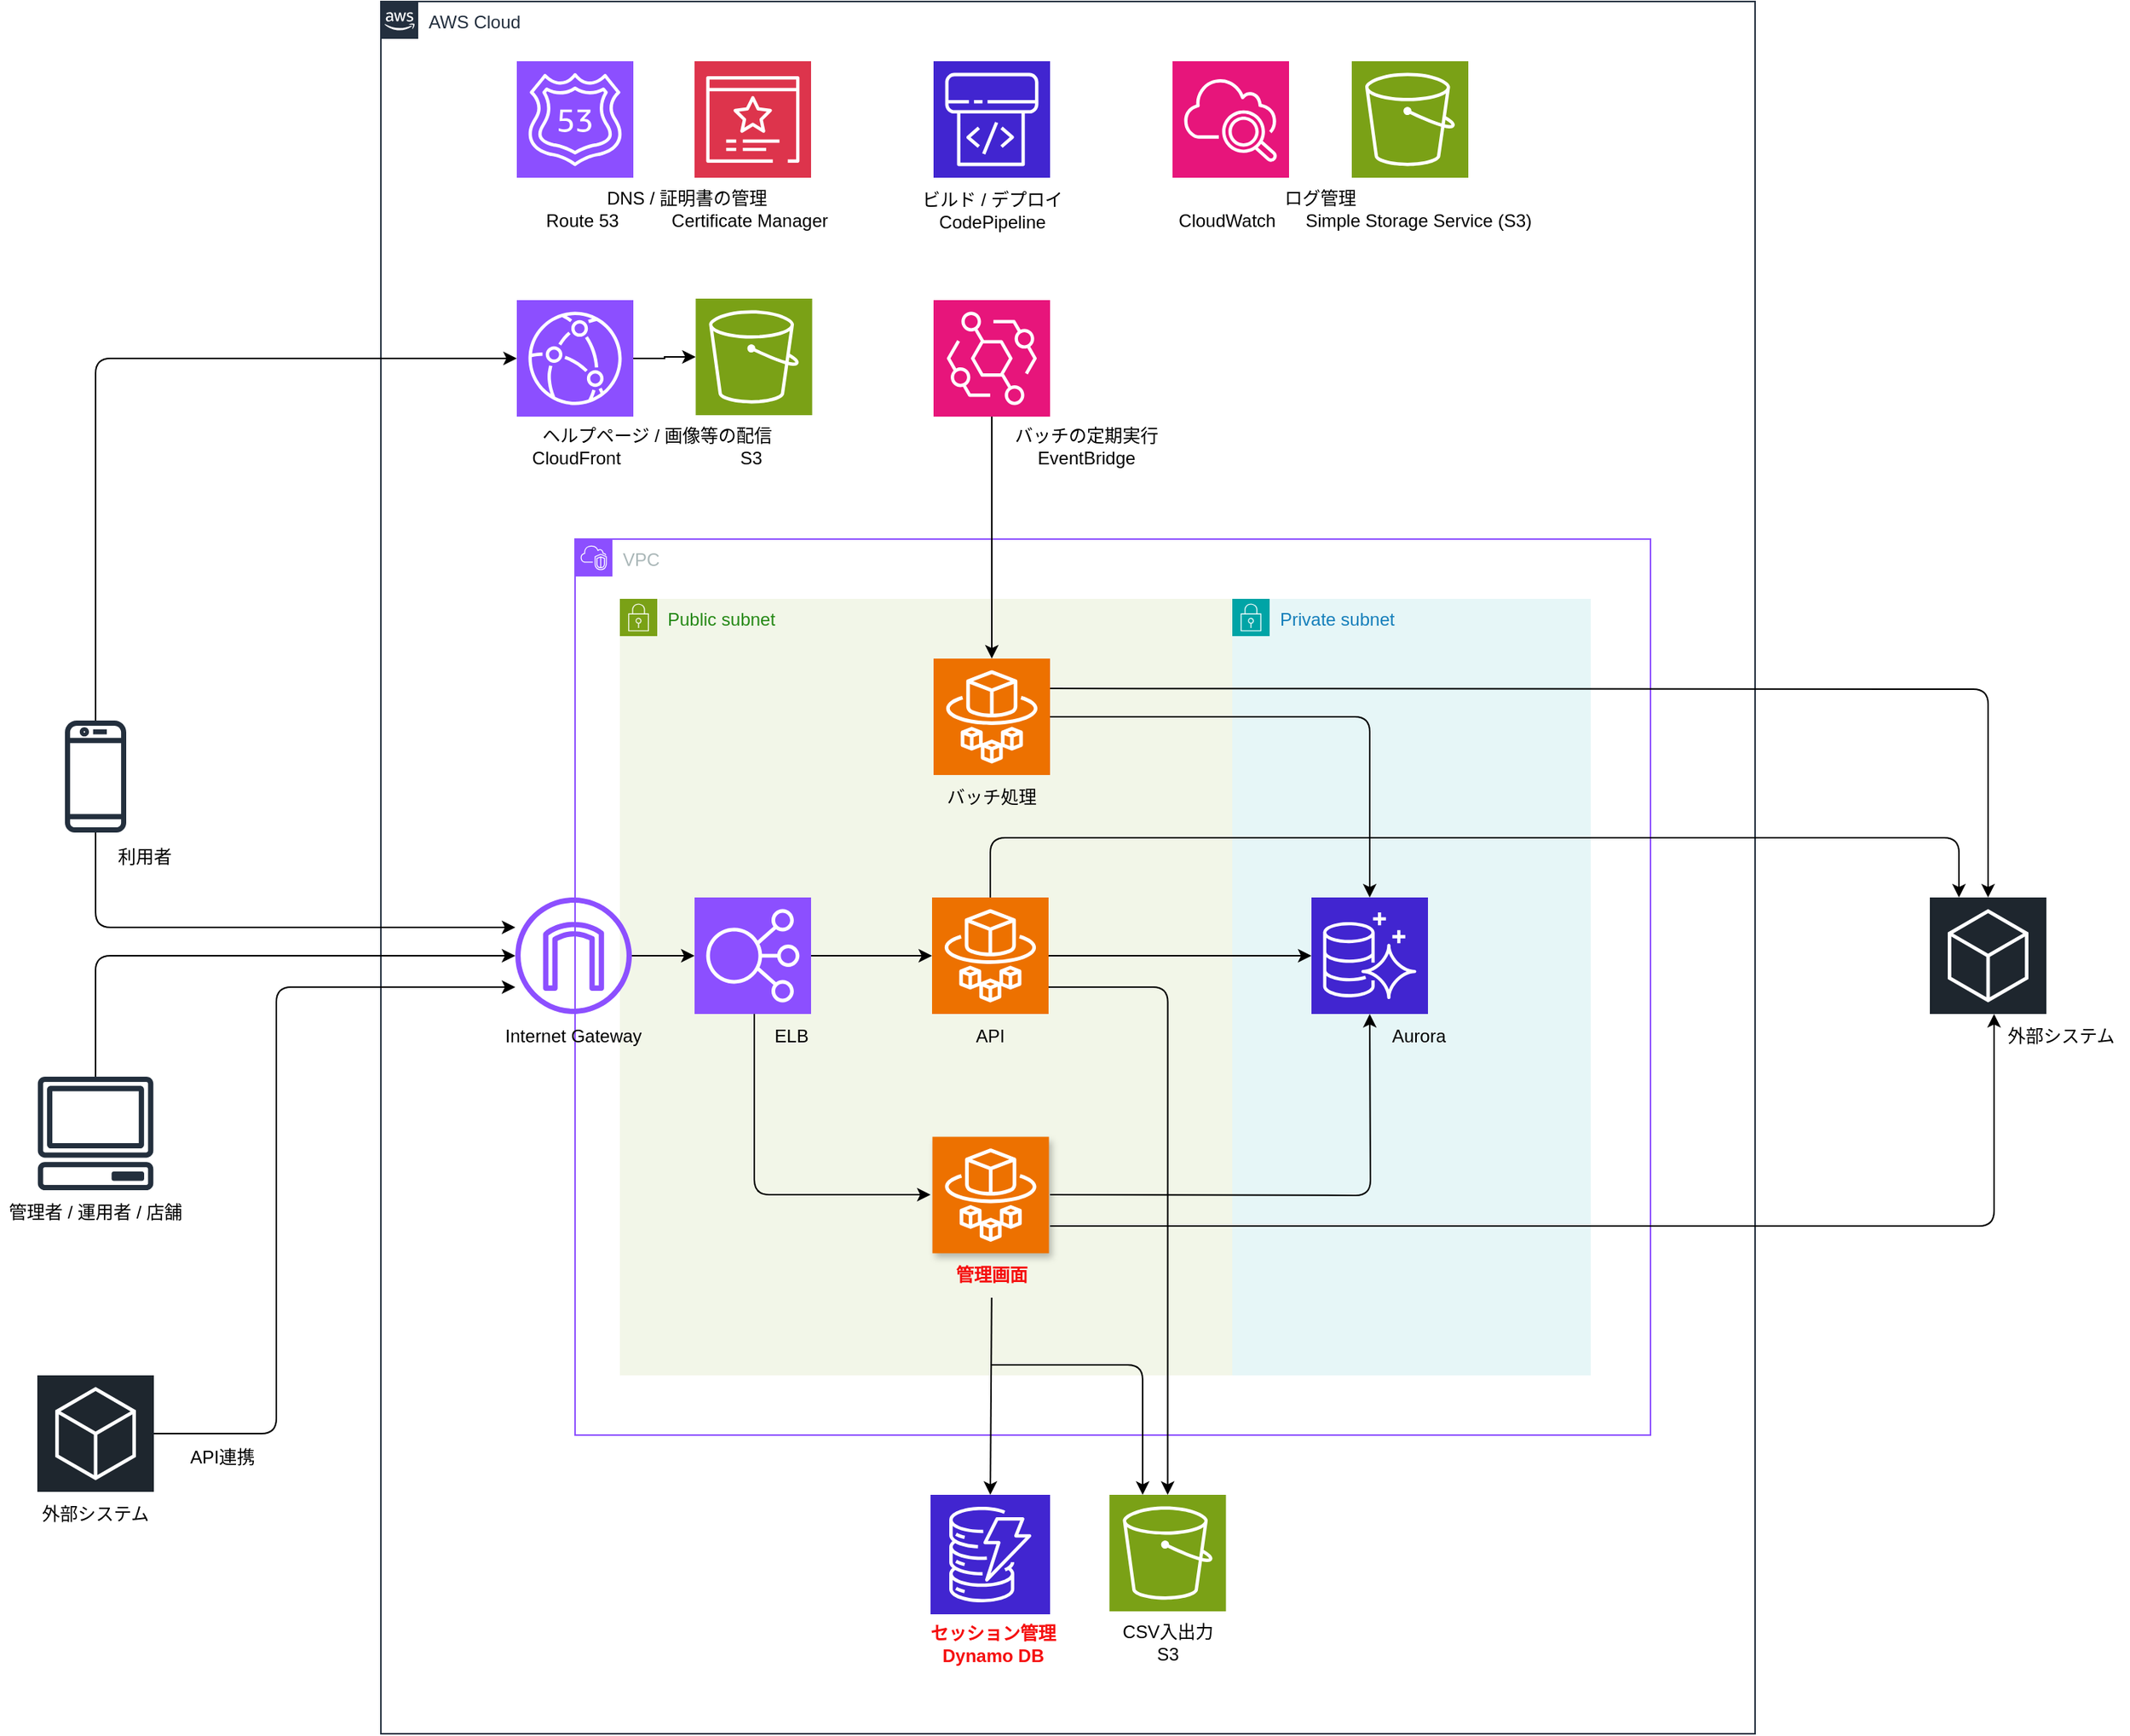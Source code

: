 <mxfile version="24.0.7" type="github">
  <diagram name="ページ1" id="Oi9slwg6Us3ZP47cyHEc">
    <mxGraphModel dx="2812" dy="2334" grid="1" gridSize="10" guides="1" tooltips="1" connect="1" arrows="1" fold="1" page="1" pageScale="1" pageWidth="827" pageHeight="1169" math="0" shadow="0">
      <root>
        <mxCell id="0" />
        <mxCell id="1" parent="0" />
        <mxCell id="jqQTEuOriUqX5UfLK2Gr-1" value="Public subnet" style="points=[[0,0],[0.25,0],[0.5,0],[0.75,0],[1,0],[1,0.25],[1,0.5],[1,0.75],[1,1],[0.75,1],[0.5,1],[0.25,1],[0,1],[0,0.75],[0,0.5],[0,0.25]];outlineConnect=0;gradientColor=none;html=1;whiteSpace=wrap;fontSize=12;fontStyle=0;container=1;pointerEvents=0;collapsible=0;recursiveResize=0;shape=mxgraph.aws4.group;grIcon=mxgraph.aws4.group_security_group;grStroke=0;strokeColor=#7AA116;fillColor=#F2F6E8;verticalAlign=top;align=left;spacingLeft=30;fontColor=#248814;dashed=0;" vertex="1" parent="1">
          <mxGeometry x="-50" y="200" width="446" height="520" as="geometry" />
        </mxCell>
        <mxCell id="jqQTEuOriUqX5UfLK2Gr-7" value="" style="sketch=0;points=[[0,0,0],[0.25,0,0],[0.5,0,0],[0.75,0,0],[1,0,0],[0,1,0],[0.25,1,0],[0.5,1,0],[0.75,1,0],[1,1,0],[0,0.25,0],[0,0.5,0],[0,0.75,0],[1,0.25,0],[1,0.5,0],[1,0.75,0]];outlineConnect=0;fontColor=#232F3E;fillColor=#ED7100;strokeColor=#ffffff;dashed=0;verticalLabelPosition=bottom;verticalAlign=top;align=center;html=1;fontSize=12;fontStyle=0;aspect=fixed;shape=mxgraph.aws4.resourceIcon;resIcon=mxgraph.aws4.fargate;" vertex="1" parent="jqQTEuOriUqX5UfLK2Gr-1">
          <mxGeometry x="210" y="40" width="78" height="78" as="geometry" />
        </mxCell>
        <mxCell id="jqQTEuOriUqX5UfLK2Gr-8" value="" style="sketch=0;points=[[0,0,0],[0.25,0,0],[0.5,0,0],[0.75,0,0],[1,0,0],[0,1,0],[0.25,1,0],[0.5,1,0],[0.75,1,0],[1,1,0],[0,0.25,0],[0,0.5,0],[0,0.75,0],[1,0.25,0],[1,0.5,0],[1,0.75,0]];outlineConnect=0;fontColor=#232F3E;fillColor=#ED7100;strokeColor=#ffffff;dashed=0;verticalLabelPosition=bottom;verticalAlign=top;align=center;html=1;fontSize=12;fontStyle=0;aspect=fixed;shape=mxgraph.aws4.resourceIcon;resIcon=mxgraph.aws4.fargate;" vertex="1" parent="jqQTEuOriUqX5UfLK2Gr-1">
          <mxGeometry x="209" y="200" width="78" height="78" as="geometry" />
        </mxCell>
        <mxCell id="jqQTEuOriUqX5UfLK2Gr-9" value="" style="sketch=0;points=[[0,0,0],[0.25,0,0],[0.5,0,0],[0.75,0,0],[1,0,0],[0,1,0],[0.25,1,0],[0.5,1,0],[0.75,1,0],[1,1,0],[0,0.25,0],[0,0.5,0],[0,0.75,0],[1,0.25,0],[1,0.5,0],[1,0.75,0]];outlineConnect=0;fontColor=#232F3E;fillColor=#ED7100;strokeColor=#ffffff;dashed=0;verticalLabelPosition=bottom;verticalAlign=top;align=center;html=1;fontSize=12;fontStyle=0;aspect=fixed;shape=mxgraph.aws4.resourceIcon;resIcon=mxgraph.aws4.fargate;shadow=1;perimeterSpacing=1;strokeWidth=0;" vertex="1" parent="jqQTEuOriUqX5UfLK2Gr-1">
          <mxGeometry x="209" y="360" width="78" height="78" as="geometry" />
        </mxCell>
        <mxCell id="jqQTEuOriUqX5UfLK2Gr-10" value="バッチ処理" style="text;strokeColor=none;align=center;fillColor=none;html=1;verticalAlign=middle;whiteSpace=wrap;rounded=0;" vertex="1" parent="jqQTEuOriUqX5UfLK2Gr-1">
          <mxGeometry x="204" y="118" width="90" height="30" as="geometry" />
        </mxCell>
        <mxCell id="jqQTEuOriUqX5UfLK2Gr-11" value="API" style="text;strokeColor=none;align=center;fillColor=none;html=1;verticalAlign=middle;whiteSpace=wrap;rounded=0;" vertex="1" parent="jqQTEuOriUqX5UfLK2Gr-1">
          <mxGeometry x="203" y="278" width="90" height="30" as="geometry" />
        </mxCell>
        <mxCell id="jqQTEuOriUqX5UfLK2Gr-96" value="" style="edgeStyle=orthogonalEdgeStyle;rounded=0;orthogonalLoop=1;jettySize=auto;html=1;entryX=0;entryY=0.5;entryDx=0;entryDy=0;entryPerimeter=0;" edge="1" parent="jqQTEuOriUqX5UfLK2Gr-1" source="jqQTEuOriUqX5UfLK2Gr-34" target="jqQTEuOriUqX5UfLK2Gr-8">
          <mxGeometry relative="1" as="geometry" />
        </mxCell>
        <mxCell id="jqQTEuOriUqX5UfLK2Gr-109" value="" style="edgeStyle=orthogonalEdgeStyle;rounded=1;orthogonalLoop=1;jettySize=auto;html=1;entryX=0;entryY=0.5;entryDx=0;entryDy=0;entryPerimeter=0;curved=0;" edge="1" parent="jqQTEuOriUqX5UfLK2Gr-1" source="jqQTEuOriUqX5UfLK2Gr-34" target="jqQTEuOriUqX5UfLK2Gr-9">
          <mxGeometry relative="1" as="geometry">
            <mxPoint x="89" y="367" as="targetPoint" />
            <Array as="points">
              <mxPoint x="90" y="399" />
            </Array>
          </mxGeometry>
        </mxCell>
        <mxCell id="jqQTEuOriUqX5UfLK2Gr-34" value="" style="sketch=0;points=[[0,0,0],[0.25,0,0],[0.5,0,0],[0.75,0,0],[1,0,0],[0,1,0],[0.25,1,0],[0.5,1,0],[0.75,1,0],[1,1,0],[0,0.25,0],[0,0.5,0],[0,0.75,0],[1,0.25,0],[1,0.5,0],[1,0.75,0]];outlineConnect=0;fontColor=#232F3E;fillColor=#8C4FFF;strokeColor=#ffffff;dashed=0;verticalLabelPosition=bottom;verticalAlign=top;align=center;html=1;fontSize=12;fontStyle=0;aspect=fixed;shape=mxgraph.aws4.resourceIcon;resIcon=mxgraph.aws4.elastic_load_balancing;" vertex="1" parent="jqQTEuOriUqX5UfLK2Gr-1">
          <mxGeometry x="50" y="200" width="78" height="78" as="geometry" />
        </mxCell>
        <mxCell id="jqQTEuOriUqX5UfLK2Gr-6" value="Private subnet" style="points=[[0,0],[0.25,0],[0.5,0],[0.75,0],[1,0],[1,0.25],[1,0.5],[1,0.75],[1,1],[0.75,1],[0.5,1],[0.25,1],[0,1],[0,0.75],[0,0.5],[0,0.25]];outlineConnect=0;gradientColor=none;html=1;whiteSpace=wrap;fontSize=12;fontStyle=0;container=1;pointerEvents=0;collapsible=0;recursiveResize=0;shape=mxgraph.aws4.group;grIcon=mxgraph.aws4.group_security_group;grStroke=0;strokeColor=#00A4A6;fillColor=#E6F6F7;verticalAlign=top;align=left;spacingLeft=30;fontColor=#147EBA;dashed=0;" vertex="1" parent="1">
          <mxGeometry x="360" y="200" width="240" height="520" as="geometry" />
        </mxCell>
        <mxCell id="jqQTEuOriUqX5UfLK2Gr-13" value="" style="sketch=0;points=[[0,0,0],[0.25,0,0],[0.5,0,0],[0.75,0,0],[1,0,0],[0,1,0],[0.25,1,0],[0.5,1,0],[0.75,1,0],[1,1,0],[0,0.25,0],[0,0.5,0],[0,0.75,0],[1,0.25,0],[1,0.5,0],[1,0.75,0]];outlineConnect=0;fontColor=#232F3E;fillColor=#4125D0;strokeColor=#ffffff;dashed=0;verticalLabelPosition=bottom;verticalAlign=top;align=center;html=1;fontSize=12;fontStyle=0;aspect=fixed;shape=mxgraph.aws4.resourceIcon;resIcon=mxgraph.aws4.aurora;" vertex="1" parent="jqQTEuOriUqX5UfLK2Gr-6">
          <mxGeometry x="53" y="200" width="78" height="78" as="geometry" />
        </mxCell>
        <mxCell id="jqQTEuOriUqX5UfLK2Gr-18" value="&lt;div&gt;セッション管理&lt;/div&gt;Dynamo DB" style="text;strokeColor=none;align=center;fillColor=none;html=1;verticalAlign=middle;whiteSpace=wrap;rounded=0;fontColor=#f50f0f;fontStyle=1" vertex="1" parent="1">
          <mxGeometry x="155" y="885" width="90" height="30" as="geometry" />
        </mxCell>
        <mxCell id="jqQTEuOriUqX5UfLK2Gr-19" value="" style="sketch=0;points=[[0,0,0],[0.25,0,0],[0.5,0,0],[0.75,0,0],[1,0,0],[0,1,0],[0.25,1,0],[0.5,1,0],[0.75,1,0],[1,1,0],[0,0.25,0],[0,0.5,0],[0,0.75,0],[1,0.25,0],[1,0.5,0],[1,0.75,0]];outlineConnect=0;fontColor=#232F3E;fillColor=#4125d0;strokeColor=#ffffff;dashed=0;verticalLabelPosition=bottom;verticalAlign=top;align=center;html=1;fontSize=12;fontStyle=0;aspect=fixed;shape=mxgraph.aws4.resourceIcon;resIcon=mxgraph.aws4.codepipeline;" vertex="1" parent="1">
          <mxGeometry x="160" y="-160" width="78" height="78" as="geometry" />
        </mxCell>
        <mxCell id="jqQTEuOriUqX5UfLK2Gr-28" value="" style="sketch=0;points=[[0,0,0],[0.25,0,0],[0.5,0,0],[0.75,0,0],[1,0,0],[0,1,0],[0.25,1,0],[0.5,1,0],[0.75,1,0],[1,1,0],[0,0.25,0],[0,0.5,0],[0,0.75,0],[1,0.25,0],[1,0.5,0],[1,0.75,0]];points=[[0,0,0],[0.25,0,0],[0.5,0,0],[0.75,0,0],[1,0,0],[0,1,0],[0.25,1,0],[0.5,1,0],[0.75,1,0],[1,1,0],[0,0.25,0],[0,0.5,0],[0,0.75,0],[1,0.25,0],[1,0.5,0],[1,0.75,0]];outlineConnect=0;fontColor=#232F3E;fillColor=#E7157B;strokeColor=#ffffff;dashed=0;verticalLabelPosition=bottom;verticalAlign=top;align=center;html=1;fontSize=12;fontStyle=0;aspect=fixed;shape=mxgraph.aws4.resourceIcon;resIcon=mxgraph.aws4.cloudwatch_2;" vertex="1" parent="1">
          <mxGeometry x="320" y="-160" width="78" height="78" as="geometry" />
        </mxCell>
        <mxCell id="jqQTEuOriUqX5UfLK2Gr-29" value="ログ管理&amp;nbsp; &amp;nbsp; &amp;nbsp; &amp;nbsp; &amp;nbsp; &amp;nbsp; &amp;nbsp; &amp;nbsp; &amp;nbsp;&amp;nbsp;&lt;div&gt;CloudWatch&amp;nbsp; &amp;nbsp; &amp;nbsp;&amp;nbsp;&lt;span style=&quot;background-color: initial;&quot;&gt;Simple Storage Service (S3)&amp;nbsp; &amp;nbsp;&amp;nbsp;&lt;/span&gt;&lt;/div&gt;" style="text;strokeColor=none;align=center;fillColor=none;html=1;verticalAlign=middle;whiteSpace=wrap;rounded=0;" vertex="1" parent="1">
          <mxGeometry x="296.5" y="-76" width="303.5" height="30" as="geometry" />
        </mxCell>
        <mxCell id="jqQTEuOriUqX5UfLK2Gr-77" value="" style="edgeStyle=orthogonalEdgeStyle;rounded=0;orthogonalLoop=1;jettySize=auto;html=1;" edge="1" parent="1" source="jqQTEuOriUqX5UfLK2Gr-30" target="jqQTEuOriUqX5UfLK2Gr-49">
          <mxGeometry relative="1" as="geometry" />
        </mxCell>
        <mxCell id="jqQTEuOriUqX5UfLK2Gr-30" value="" style="sketch=0;points=[[0,0,0],[0.25,0,0],[0.5,0,0],[0.75,0,0],[1,0,0],[0,1,0],[0.25,1,0],[0.5,1,0],[0.75,1,0],[1,1,0],[0,0.25,0],[0,0.5,0],[0,0.75,0],[1,0.25,0],[1,0.5,0],[1,0.75,0]];outlineConnect=0;fontColor=#232F3E;fillColor=#8C4FFF;strokeColor=#ffffff;dashed=0;verticalLabelPosition=bottom;verticalAlign=top;align=center;html=1;fontSize=12;fontStyle=0;aspect=fixed;shape=mxgraph.aws4.resourceIcon;resIcon=mxgraph.aws4.cloudfront;" vertex="1" parent="1">
          <mxGeometry x="-119" width="78" height="78" as="geometry" />
        </mxCell>
        <mxCell id="jqQTEuOriUqX5UfLK2Gr-31" value="ヘルプページ / 画像等の配信&lt;div&gt;CloudFront&amp;nbsp; &amp;nbsp; &amp;nbsp; &amp;nbsp; &amp;nbsp; &amp;nbsp; &amp;nbsp; &amp;nbsp; &amp;nbsp; &amp;nbsp; &amp;nbsp; &amp;nbsp; S3&amp;nbsp; &amp;nbsp;&amp;nbsp;&lt;/div&gt;" style="text;strokeColor=none;align=center;fillColor=none;html=1;verticalAlign=middle;whiteSpace=wrap;rounded=0;" vertex="1" parent="1">
          <mxGeometry x="-110" y="83" width="170" height="30" as="geometry" />
        </mxCell>
        <mxCell id="jqQTEuOriUqX5UfLK2Gr-32" value="" style="sketch=0;points=[[0,0,0],[0.25,0,0],[0.5,0,0],[0.75,0,0],[1,0,0],[0,1,0],[0.25,1,0],[0.5,1,0],[0.75,1,0],[1,1,0],[0,0.25,0],[0,0.5,0],[0,0.75,0],[1,0.25,0],[1,0.5,0],[1,0.75,0]];outlineConnect=0;fontColor=#232F3E;fillColor=#8C4FFF;strokeColor=#ffffff;dashed=0;verticalLabelPosition=bottom;verticalAlign=top;align=center;html=1;fontSize=12;fontStyle=0;aspect=fixed;shape=mxgraph.aws4.resourceIcon;resIcon=mxgraph.aws4.route_53;" vertex="1" parent="1">
          <mxGeometry x="-119" y="-160" width="78" height="78" as="geometry" />
        </mxCell>
        <mxCell id="jqQTEuOriUqX5UfLK2Gr-47" value="" style="sketch=0;points=[[0,0,0],[0.25,0,0],[0.5,0,0],[0.75,0,0],[1,0,0],[0,1,0],[0.25,1,0],[0.5,1,0],[0.75,1,0],[1,1,0],[0,0.25,0],[0,0.5,0],[0,0.75,0],[1,0.25,0],[1,0.5,0],[1,0.75,0]];outlineConnect=0;fontColor=#232F3E;fillColor=#7AA116;strokeColor=#ffffff;dashed=0;verticalLabelPosition=bottom;verticalAlign=top;align=center;html=1;fontSize=12;fontStyle=0;aspect=fixed;shape=mxgraph.aws4.resourceIcon;resIcon=mxgraph.aws4.s3;" vertex="1" parent="1">
          <mxGeometry x="440" y="-160" width="78" height="78" as="geometry" />
        </mxCell>
        <mxCell id="jqQTEuOriUqX5UfLK2Gr-49" value="" style="sketch=0;points=[[0,0,0],[0.25,0,0],[0.5,0,0],[0.75,0,0],[1,0,0],[0,1,0],[0.25,1,0],[0.5,1,0],[0.75,1,0],[1,1,0],[0,0.25,0],[0,0.5,0],[0,0.75,0],[1,0.25,0],[1,0.5,0],[1,0.75,0]];outlineConnect=0;fontColor=#232F3E;fillColor=#7AA116;strokeColor=#ffffff;dashed=0;verticalLabelPosition=bottom;verticalAlign=top;align=center;html=1;fontSize=12;fontStyle=0;aspect=fixed;shape=mxgraph.aws4.resourceIcon;resIcon=mxgraph.aws4.s3;" vertex="1" parent="1">
          <mxGeometry x="0.75" y="-1" width="78" height="78" as="geometry" />
        </mxCell>
        <mxCell id="jqQTEuOriUqX5UfLK2Gr-51" value="" style="sketch=0;points=[[0,0,0],[0.25,0,0],[0.5,0,0],[0.75,0,0],[1,0,0],[0,1,0],[0.25,1,0],[0.5,1,0],[0.75,1,0],[1,1,0],[0,0.25,0],[0,0.5,0],[0,0.75,0],[1,0.25,0],[1,0.5,0],[1,0.75,0]];outlineConnect=0;fontColor=#232F3E;fillColor=#7AA116;strokeColor=#ffffff;dashed=0;verticalLabelPosition=bottom;verticalAlign=top;align=center;html=1;fontSize=12;fontStyle=0;aspect=fixed;shape=mxgraph.aws4.resourceIcon;resIcon=mxgraph.aws4.s3;" vertex="1" parent="1">
          <mxGeometry x="277.75" y="800" width="78" height="78" as="geometry" />
        </mxCell>
        <mxCell id="jqQTEuOriUqX5UfLK2Gr-52" value="CSV入出力&lt;div&gt;S3&lt;/div&gt;" style="text;strokeColor=none;align=center;fillColor=none;html=1;verticalAlign=middle;whiteSpace=wrap;rounded=0;" vertex="1" parent="1">
          <mxGeometry x="220" y="884" width="193.5" height="30" as="geometry" />
        </mxCell>
        <mxCell id="jqQTEuOriUqX5UfLK2Gr-55" value="VPC" style="points=[[0,0],[0.25,0],[0.5,0],[0.75,0],[1,0],[1,0.25],[1,0.5],[1,0.75],[1,1],[0.75,1],[0.5,1],[0.25,1],[0,1],[0,0.75],[0,0.5],[0,0.25]];outlineConnect=0;gradientColor=none;html=1;whiteSpace=wrap;fontSize=12;fontStyle=0;container=1;pointerEvents=0;collapsible=0;recursiveResize=0;shape=mxgraph.aws4.group;grIcon=mxgraph.aws4.group_vpc2;strokeColor=#8C4FFF;fillColor=none;verticalAlign=top;align=left;spacingLeft=30;fontColor=#AAB7B8;dashed=0;" vertex="1" parent="1">
          <mxGeometry x="-80" y="160" width="720" height="600" as="geometry" />
        </mxCell>
        <mxCell id="jqQTEuOriUqX5UfLK2Gr-56" value="AWS Cloud" style="points=[[0,0],[0.25,0],[0.5,0],[0.75,0],[1,0],[1,0.25],[1,0.5],[1,0.75],[1,1],[0.75,1],[0.5,1],[0.25,1],[0,1],[0,0.75],[0,0.5],[0,0.25]];outlineConnect=0;gradientColor=none;html=1;whiteSpace=wrap;fontSize=12;fontStyle=0;container=1;pointerEvents=0;collapsible=0;recursiveResize=0;shape=mxgraph.aws4.group;grIcon=mxgraph.aws4.group_aws_cloud_alt;strokeColor=#232F3E;fillColor=none;verticalAlign=top;align=left;spacingLeft=30;fontColor=#232F3E;dashed=0;" vertex="1" parent="1">
          <mxGeometry x="-210" y="-200" width="920" height="1160" as="geometry" />
        </mxCell>
        <mxCell id="jqQTEuOriUqX5UfLK2Gr-61" value="" style="sketch=0;points=[[0,0,0],[0.25,0,0],[0.5,0,0],[0.75,0,0],[1,0,0],[0,1,0],[0.25,1,0],[0.5,1,0],[0.75,1,0],[1,1,0],[0,0.25,0],[0,0.5,0],[0,0.75,0],[1,0.25,0],[1,0.5,0],[1,0.75,0]];outlineConnect=0;fontColor=#232F3E;fillColor=#E7157B;strokeColor=#ffffff;dashed=0;verticalLabelPosition=bottom;verticalAlign=top;align=center;html=1;fontSize=12;fontStyle=0;aspect=fixed;shape=mxgraph.aws4.resourceIcon;resIcon=mxgraph.aws4.eventbridge;" vertex="1" parent="jqQTEuOriUqX5UfLK2Gr-56">
          <mxGeometry x="370" y="200" width="78" height="78" as="geometry" />
        </mxCell>
        <mxCell id="jqQTEuOriUqX5UfLK2Gr-63" value="バッチの定期実行&lt;div&gt;EventBridge&lt;/div&gt;" style="text;strokeColor=none;align=center;fillColor=none;html=1;verticalAlign=middle;whiteSpace=wrap;rounded=0;" vertex="1" parent="jqQTEuOriUqX5UfLK2Gr-56">
          <mxGeometry x="410" y="283" width="125" height="30" as="geometry" />
        </mxCell>
        <mxCell id="jqQTEuOriUqX5UfLK2Gr-64" value="" style="sketch=0;outlineConnect=0;fontColor=#232F3E;gradientColor=none;fillColor=#8C4FFF;strokeColor=none;dashed=0;verticalLabelPosition=bottom;verticalAlign=top;align=center;html=1;fontSize=12;fontStyle=0;aspect=fixed;pointerEvents=1;shape=mxgraph.aws4.internet_gateway;" vertex="1" parent="jqQTEuOriUqX5UfLK2Gr-56">
          <mxGeometry x="90" y="600" width="78" height="78" as="geometry" />
        </mxCell>
        <mxCell id="jqQTEuOriUqX5UfLK2Gr-65" value="Internet Gateway" style="text;strokeColor=none;align=center;fillColor=none;html=1;verticalAlign=middle;whiteSpace=wrap;rounded=0;" vertex="1" parent="jqQTEuOriUqX5UfLK2Gr-56">
          <mxGeometry x="69" y="678" width="120" height="30" as="geometry" />
        </mxCell>
        <mxCell id="jqQTEuOriUqX5UfLK2Gr-71" value="" style="sketch=0;points=[[0,0,0],[0.25,0,0],[0.5,0,0],[0.75,0,0],[1,0,0],[0,1,0],[0.25,1,0],[0.5,1,0],[0.75,1,0],[1,1,0],[0,0.25,0],[0,0.5,0],[0,0.75,0],[1,0.25,0],[1,0.5,0],[1,0.75,0]];outlineConnect=0;fontColor=#232F3E;fillColor=#DD344C;strokeColor=#ffffff;dashed=0;verticalLabelPosition=bottom;verticalAlign=top;align=center;html=1;fontSize=12;fontStyle=0;aspect=fixed;shape=mxgraph.aws4.resourceIcon;resIcon=mxgraph.aws4.certificate_manager_3;" vertex="1" parent="jqQTEuOriUqX5UfLK2Gr-56">
          <mxGeometry x="210" y="40" width="78" height="78" as="geometry" />
        </mxCell>
        <mxCell id="jqQTEuOriUqX5UfLK2Gr-33" value="DNS / 証明書の管理&lt;div&gt;Route 53　&amp;nbsp; &amp;nbsp; &amp;nbsp; &amp;nbsp;Certificate Manager&lt;/div&gt;" style="text;strokeColor=none;align=center;fillColor=none;html=1;verticalAlign=middle;whiteSpace=wrap;rounded=0;" vertex="1" parent="jqQTEuOriUqX5UfLK2Gr-56">
          <mxGeometry x="100" y="124" width="210" height="30" as="geometry" />
        </mxCell>
        <mxCell id="jqQTEuOriUqX5UfLK2Gr-27" value="ビルド / デプロイ&lt;div&gt;CodePipeline&lt;/div&gt;" style="text;strokeColor=none;align=center;fillColor=none;html=1;verticalAlign=middle;whiteSpace=wrap;rounded=0;" vertex="1" parent="jqQTEuOriUqX5UfLK2Gr-56">
          <mxGeometry x="346.5" y="125" width="125" height="30" as="geometry" />
        </mxCell>
        <mxCell id="jqQTEuOriUqX5UfLK2Gr-46" value="ELB" style="text;strokeColor=none;align=center;fillColor=none;html=1;verticalAlign=middle;whiteSpace=wrap;rounded=0;" vertex="1" parent="jqQTEuOriUqX5UfLK2Gr-56">
          <mxGeometry x="230" y="678" width="90" height="30" as="geometry" />
        </mxCell>
        <mxCell id="jqQTEuOriUqX5UfLK2Gr-16" value="Aurora" style="text;strokeColor=none;align=center;fillColor=none;html=1;verticalAlign=middle;whiteSpace=wrap;rounded=0;" vertex="1" parent="jqQTEuOriUqX5UfLK2Gr-56">
          <mxGeometry x="650" y="678" width="90" height="30" as="geometry" />
        </mxCell>
        <mxCell id="jqQTEuOriUqX5UfLK2Gr-112" value="" style="edgeStyle=orthogonalEdgeStyle;rounded=1;orthogonalLoop=1;jettySize=auto;html=1;entryX=0.5;entryY=1;entryDx=0;entryDy=0;entryPerimeter=0;curved=0;" edge="1" parent="jqQTEuOriUqX5UfLK2Gr-56">
          <mxGeometry relative="1" as="geometry">
            <mxPoint x="448" y="799" as="sourcePoint" />
            <mxPoint x="662" y="678" as="targetPoint" />
          </mxGeometry>
        </mxCell>
        <mxCell id="jqQTEuOriUqX5UfLK2Gr-12" value="管理画面" style="text;strokeColor=none;align=center;fillColor=none;html=1;verticalAlign=middle;whiteSpace=wrap;rounded=0;fontColor=#f50f0f;fontStyle=1" vertex="1" parent="jqQTEuOriUqX5UfLK2Gr-56">
          <mxGeometry x="364" y="838" width="90" height="30" as="geometry" />
        </mxCell>
        <mxCell id="jqQTEuOriUqX5UfLK2Gr-17" value="" style="sketch=0;points=[[0,0,0],[0.25,0,0],[0.5,0,0],[0.75,0,0],[1,0,0],[0,1,0],[0.25,1,0],[0.5,1,0],[0.75,1,0],[1,1,0],[0,0.25,0],[0,0.5,0],[0,0.75,0],[1,0.25,0],[1,0.5,0],[1,0.75,0]];outlineConnect=0;fontColor=#232F3E;fillColor=#4125d0;strokeColor=#ffffff;dashed=0;verticalLabelPosition=bottom;verticalAlign=top;align=center;html=1;fontSize=12;fontStyle=0;aspect=fixed;shape=mxgraph.aws4.resourceIcon;resIcon=mxgraph.aws4.dynamodb;gradientColor=none;" vertex="1" parent="jqQTEuOriUqX5UfLK2Gr-56">
          <mxGeometry x="368" y="1000" width="80" height="80" as="geometry" />
        </mxCell>
        <mxCell id="jqQTEuOriUqX5UfLK2Gr-119" value="" style="rounded=0;orthogonalLoop=1;jettySize=auto;html=1;entryX=0.5;entryY=0;entryDx=0;entryDy=0;entryPerimeter=0;sourcePerimeterSpacing=0;" edge="1" parent="jqQTEuOriUqX5UfLK2Gr-56" source="jqQTEuOriUqX5UfLK2Gr-12" target="jqQTEuOriUqX5UfLK2Gr-17">
          <mxGeometry relative="1" as="geometry">
            <mxPoint x="409" y="923" as="targetPoint" />
          </mxGeometry>
        </mxCell>
        <mxCell id="jqQTEuOriUqX5UfLK2Gr-120" value="" style="rounded=1;orthogonalLoop=1;jettySize=auto;html=1;sourcePerimeterSpacing=0;curved=0;" edge="1" parent="jqQTEuOriUqX5UfLK2Gr-56">
          <mxGeometry relative="1" as="geometry">
            <mxPoint x="408.41" y="913" as="sourcePoint" />
            <mxPoint x="510" y="1000" as="targetPoint" />
            <Array as="points">
              <mxPoint x="460" y="913" />
              <mxPoint x="510" y="913" />
            </Array>
          </mxGeometry>
        </mxCell>
        <mxCell id="jqQTEuOriUqX5UfLK2Gr-57" value="" style="sketch=0;points=[[0,0,0],[0.25,0,0],[0.5,0,0],[0.75,0,0],[1,0,0],[0,1,0],[0.25,1,0],[0.5,1,0],[0.75,1,0],[1,1,0],[0,0.25,0],[0,0.5,0],[0,0.75,0],[1,0.25,0],[1,0.5,0],[1,0.75,0]];gradientDirection=north;outlineConnect=0;fontColor=#232F3E;gradientColor=none;fillColor=#1E262E;strokeColor=#ffffff;dashed=0;verticalLabelPosition=bottom;verticalAlign=top;align=center;html=1;fontSize=12;fontStyle=0;aspect=fixed;shape=mxgraph.aws4.resourceIcon;resIcon=mxgraph.aws4.general;" vertex="1" parent="1">
          <mxGeometry x="827" y="400" width="78" height="78" as="geometry" />
        </mxCell>
        <mxCell id="jqQTEuOriUqX5UfLK2Gr-83" value="" style="edgeStyle=orthogonalEdgeStyle;rounded=1;orthogonalLoop=1;jettySize=auto;html=1;curved=0;" edge="1" parent="1" source="jqQTEuOriUqX5UfLK2Gr-58" target="jqQTEuOriUqX5UfLK2Gr-64">
          <mxGeometry relative="1" as="geometry">
            <mxPoint x="-283" y="759" as="targetPoint" />
            <Array as="points">
              <mxPoint x="-280" y="759" />
              <mxPoint x="-280" y="460" />
            </Array>
          </mxGeometry>
        </mxCell>
        <mxCell id="jqQTEuOriUqX5UfLK2Gr-58" value="" style="sketch=0;points=[[0,0,0],[0.25,0,0],[0.5,0,0],[0.75,0,0],[1,0,0],[0,1,0],[0.25,1,0],[0.5,1,0],[0.75,1,0],[1,1,0],[0,0.25,0],[0,0.5,0],[0,0.75,0],[1,0.25,0],[1,0.5,0],[1,0.75,0]];gradientDirection=north;outlineConnect=0;fontColor=#232F3E;gradientColor=none;fillColor=#1E262E;strokeColor=#ffffff;dashed=0;verticalLabelPosition=bottom;verticalAlign=top;align=center;html=1;fontSize=12;fontStyle=0;aspect=fixed;shape=mxgraph.aws4.resourceIcon;resIcon=mxgraph.aws4.general;" vertex="1" parent="1">
          <mxGeometry x="-440" y="720" width="78" height="78" as="geometry" />
        </mxCell>
        <mxCell id="jqQTEuOriUqX5UfLK2Gr-81" value="" style="edgeStyle=orthogonalEdgeStyle;rounded=1;orthogonalLoop=1;jettySize=auto;html=1;curved=0;" edge="1" parent="1" source="jqQTEuOriUqX5UfLK2Gr-59" target="jqQTEuOriUqX5UfLK2Gr-64">
          <mxGeometry relative="1" as="geometry">
            <mxPoint x="-401" y="440" as="targetPoint" />
            <Array as="points">
              <mxPoint x="-401" y="439" />
            </Array>
          </mxGeometry>
        </mxCell>
        <mxCell id="jqQTEuOriUqX5UfLK2Gr-59" value="" style="sketch=0;outlineConnect=0;fontColor=#232F3E;gradientColor=none;fillColor=#232F3D;strokeColor=none;dashed=0;verticalLabelPosition=bottom;verticalAlign=top;align=center;html=1;fontSize=12;fontStyle=0;aspect=fixed;pointerEvents=1;shape=mxgraph.aws4.client;" vertex="1" parent="1">
          <mxGeometry x="-440" y="520" width="78" height="76" as="geometry" />
        </mxCell>
        <mxCell id="jqQTEuOriUqX5UfLK2Gr-76" value="" style="edgeStyle=orthogonalEdgeStyle;rounded=1;orthogonalLoop=1;jettySize=auto;html=1;entryX=0;entryY=0.5;entryDx=0;entryDy=0;entryPerimeter=0;curved=0;" edge="1" parent="1" source="jqQTEuOriUqX5UfLK2Gr-60" target="jqQTEuOriUqX5UfLK2Gr-30">
          <mxGeometry relative="1" as="geometry">
            <mxPoint x="-401" y="191.0" as="targetPoint" />
            <Array as="points">
              <mxPoint x="-401" y="39" />
            </Array>
          </mxGeometry>
        </mxCell>
        <mxCell id="jqQTEuOriUqX5UfLK2Gr-79" value="" style="edgeStyle=orthogonalEdgeStyle;rounded=1;orthogonalLoop=1;jettySize=auto;html=1;curved=0;" edge="1" parent="1" source="jqQTEuOriUqX5UfLK2Gr-60" target="jqQTEuOriUqX5UfLK2Gr-64">
          <mxGeometry relative="1" as="geometry">
            <mxPoint x="-401" y="447" as="targetPoint" />
            <Array as="points">
              <mxPoint x="-401" y="420" />
            </Array>
          </mxGeometry>
        </mxCell>
        <mxCell id="jqQTEuOriUqX5UfLK2Gr-60" value="" style="sketch=0;outlineConnect=0;fontColor=#232F3E;gradientColor=none;fillColor=#232F3D;strokeColor=none;dashed=0;verticalLabelPosition=bottom;verticalAlign=top;align=center;html=1;fontSize=12;fontStyle=0;aspect=fixed;pointerEvents=1;shape=mxgraph.aws4.mobile_client;" vertex="1" parent="1">
          <mxGeometry x="-421.5" y="280" width="41" height="78" as="geometry" />
        </mxCell>
        <mxCell id="jqQTEuOriUqX5UfLK2Gr-67" value="外部システム" style="text;strokeColor=none;align=center;fillColor=none;html=1;verticalAlign=middle;whiteSpace=wrap;rounded=0;" vertex="1" parent="1">
          <mxGeometry x="870" y="478" width="90" height="30" as="geometry" />
        </mxCell>
        <mxCell id="jqQTEuOriUqX5UfLK2Gr-68" value="利用者" style="text;strokeColor=none;align=center;fillColor=none;html=1;verticalAlign=middle;whiteSpace=wrap;rounded=0;" vertex="1" parent="1">
          <mxGeometry x="-413" y="358" width="90" height="30" as="geometry" />
        </mxCell>
        <mxCell id="jqQTEuOriUqX5UfLK2Gr-69" value="管理者 / 運用者 / 店舗" style="text;strokeColor=none;align=center;fillColor=none;html=1;verticalAlign=middle;whiteSpace=wrap;rounded=0;" vertex="1" parent="1">
          <mxGeometry x="-465" y="596" width="128" height="30" as="geometry" />
        </mxCell>
        <mxCell id="jqQTEuOriUqX5UfLK2Gr-70" value="外部システム" style="text;strokeColor=none;align=center;fillColor=none;html=1;verticalAlign=middle;whiteSpace=wrap;rounded=0;" vertex="1" parent="1">
          <mxGeometry x="-446" y="798" width="90" height="30" as="geometry" />
        </mxCell>
        <mxCell id="jqQTEuOriUqX5UfLK2Gr-84" value="API連携" style="text;strokeColor=none;align=center;fillColor=none;html=1;verticalAlign=middle;whiteSpace=wrap;rounded=0;" vertex="1" parent="1">
          <mxGeometry x="-361" y="760" width="90" height="30" as="geometry" />
        </mxCell>
        <mxCell id="jqQTEuOriUqX5UfLK2Gr-89" value="" style="edgeStyle=orthogonalEdgeStyle;rounded=0;orthogonalLoop=1;jettySize=auto;html=1;" edge="1" parent="1" source="jqQTEuOriUqX5UfLK2Gr-61" target="jqQTEuOriUqX5UfLK2Gr-7">
          <mxGeometry relative="1" as="geometry" />
        </mxCell>
        <mxCell id="jqQTEuOriUqX5UfLK2Gr-95" value="" style="edgeStyle=orthogonalEdgeStyle;rounded=0;orthogonalLoop=1;jettySize=auto;html=1;entryX=0;entryY=0.5;entryDx=0;entryDy=0;entryPerimeter=0;" edge="1" parent="1" source="jqQTEuOriUqX5UfLK2Gr-64" target="jqQTEuOriUqX5UfLK2Gr-34">
          <mxGeometry relative="1" as="geometry" />
        </mxCell>
        <mxCell id="jqQTEuOriUqX5UfLK2Gr-98" value="" style="edgeStyle=orthogonalEdgeStyle;rounded=1;orthogonalLoop=1;jettySize=auto;html=1;entryX=0.5;entryY=0;entryDx=0;entryDy=0;entryPerimeter=0;curved=0;" edge="1" parent="1" target="jqQTEuOriUqX5UfLK2Gr-57">
          <mxGeometry relative="1" as="geometry">
            <mxPoint x="238" y="260.04" as="sourcePoint" />
            <mxPoint x="866" y="381" as="targetPoint" />
          </mxGeometry>
        </mxCell>
        <mxCell id="jqQTEuOriUqX5UfLK2Gr-100" value="" style="edgeStyle=orthogonalEdgeStyle;rounded=1;orthogonalLoop=1;jettySize=auto;html=1;entryX=0.5;entryY=0;entryDx=0;entryDy=0;entryPerimeter=0;curved=0;" edge="1" parent="1" source="jqQTEuOriUqX5UfLK2Gr-7" target="jqQTEuOriUqX5UfLK2Gr-13">
          <mxGeometry relative="1" as="geometry">
            <mxPoint x="297" y="279" as="targetPoint" />
          </mxGeometry>
        </mxCell>
        <mxCell id="jqQTEuOriUqX5UfLK2Gr-102" value="" style="edgeStyle=orthogonalEdgeStyle;rounded=1;orthogonalLoop=1;jettySize=auto;html=1;entryX=0.5;entryY=0;entryDx=0;entryDy=0;entryPerimeter=0;curved=0;" edge="1" parent="1" source="jqQTEuOriUqX5UfLK2Gr-8" target="jqQTEuOriUqX5UfLK2Gr-51">
          <mxGeometry relative="1" as="geometry">
            <mxPoint x="320" y="790" as="targetPoint" />
            <Array as="points">
              <mxPoint x="317" y="460" />
            </Array>
          </mxGeometry>
        </mxCell>
        <mxCell id="jqQTEuOriUqX5UfLK2Gr-104" value="" style="edgeStyle=orthogonalEdgeStyle;rounded=1;orthogonalLoop=1;jettySize=auto;html=1;entryX=0.25;entryY=0;entryDx=0;entryDy=0;entryPerimeter=0;exitX=0.5;exitY=0;exitDx=0;exitDy=0;exitPerimeter=0;curved=0;" edge="1" parent="1" source="jqQTEuOriUqX5UfLK2Gr-8" target="jqQTEuOriUqX5UfLK2Gr-57">
          <mxGeometry relative="1" as="geometry">
            <Array as="points">
              <mxPoint x="198" y="360" />
              <mxPoint x="846" y="360" />
            </Array>
          </mxGeometry>
        </mxCell>
        <mxCell id="jqQTEuOriUqX5UfLK2Gr-107" value="" style="edgeStyle=orthogonalEdgeStyle;rounded=0;orthogonalLoop=1;jettySize=auto;html=1;entryX=0;entryY=0.5;entryDx=0;entryDy=0;entryPerimeter=0;" edge="1" parent="1" source="jqQTEuOriUqX5UfLK2Gr-8" target="jqQTEuOriUqX5UfLK2Gr-13">
          <mxGeometry relative="1" as="geometry">
            <mxPoint x="296" y="439" as="targetPoint" />
          </mxGeometry>
        </mxCell>
        <mxCell id="jqQTEuOriUqX5UfLK2Gr-117" value="" style="edgeStyle=orthogonalEdgeStyle;rounded=1;orthogonalLoop=1;jettySize=auto;html=1;entryX=0;entryY=0;entryDx=0;entryDy=0;curved=0;" edge="1" parent="1" source="jqQTEuOriUqX5UfLK2Gr-9" target="jqQTEuOriUqX5UfLK2Gr-67">
          <mxGeometry relative="1" as="geometry">
            <mxPoint x="316" y="599" as="targetPoint" />
            <Array as="points">
              <mxPoint x="870" y="620" />
            </Array>
          </mxGeometry>
        </mxCell>
      </root>
    </mxGraphModel>
  </diagram>
</mxfile>
